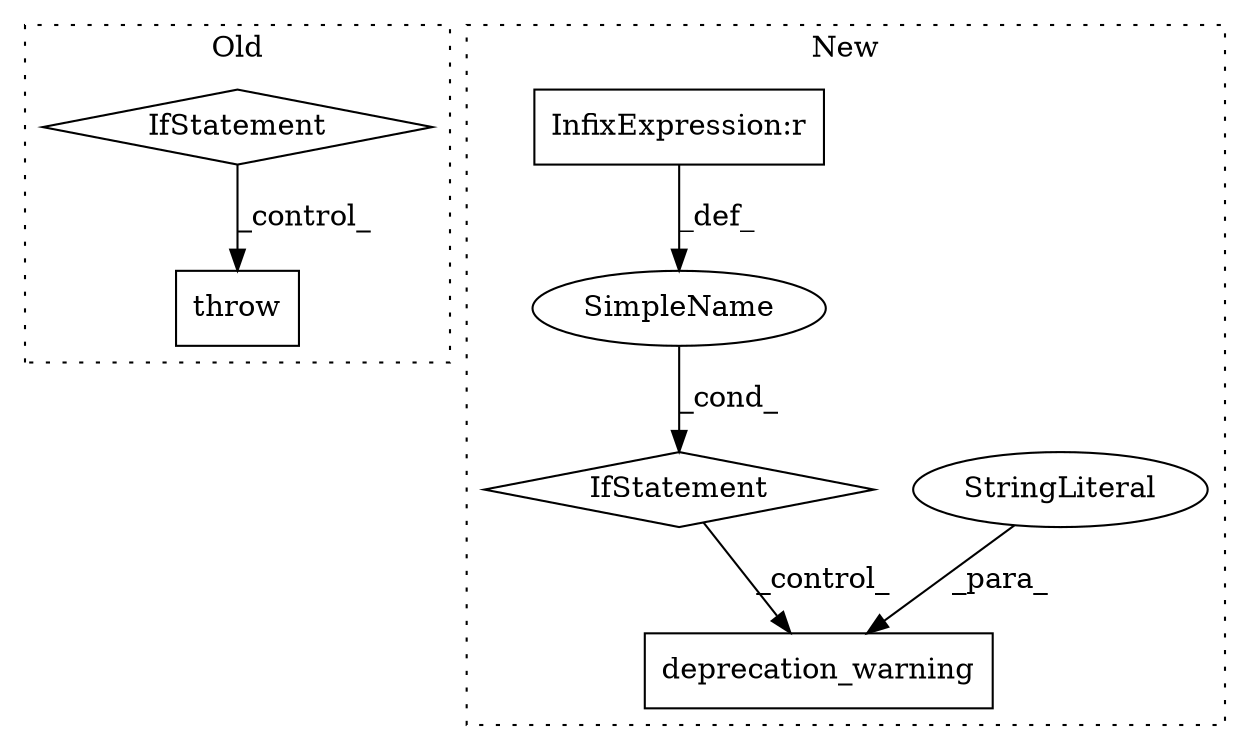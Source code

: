 digraph G {
subgraph cluster0 {
1 [label="throw" a="53" s="2917" l="6" shape="box"];
7 [label="IfStatement" a="25" s="2882,2907" l="4,2" shape="diamond"];
label = "Old";
style="dotted";
}
subgraph cluster1 {
2 [label="deprecation_warning" a="32" s="3499,3551" l="20,1" shape="box"];
3 [label="StringLiteral" a="45" s="3540" l="11" shape="ellipse"];
4 [label="InfixExpression:r" a="27" s="3469" l="4" shape="box"];
5 [label="SimpleName" a="42" s="" l="" shape="ellipse"];
6 [label="IfStatement" a="25" s="3416,3489" l="4,2" shape="diamond"];
label = "New";
style="dotted";
}
3 -> 2 [label="_para_"];
4 -> 5 [label="_def_"];
5 -> 6 [label="_cond_"];
6 -> 2 [label="_control_"];
7 -> 1 [label="_control_"];
}